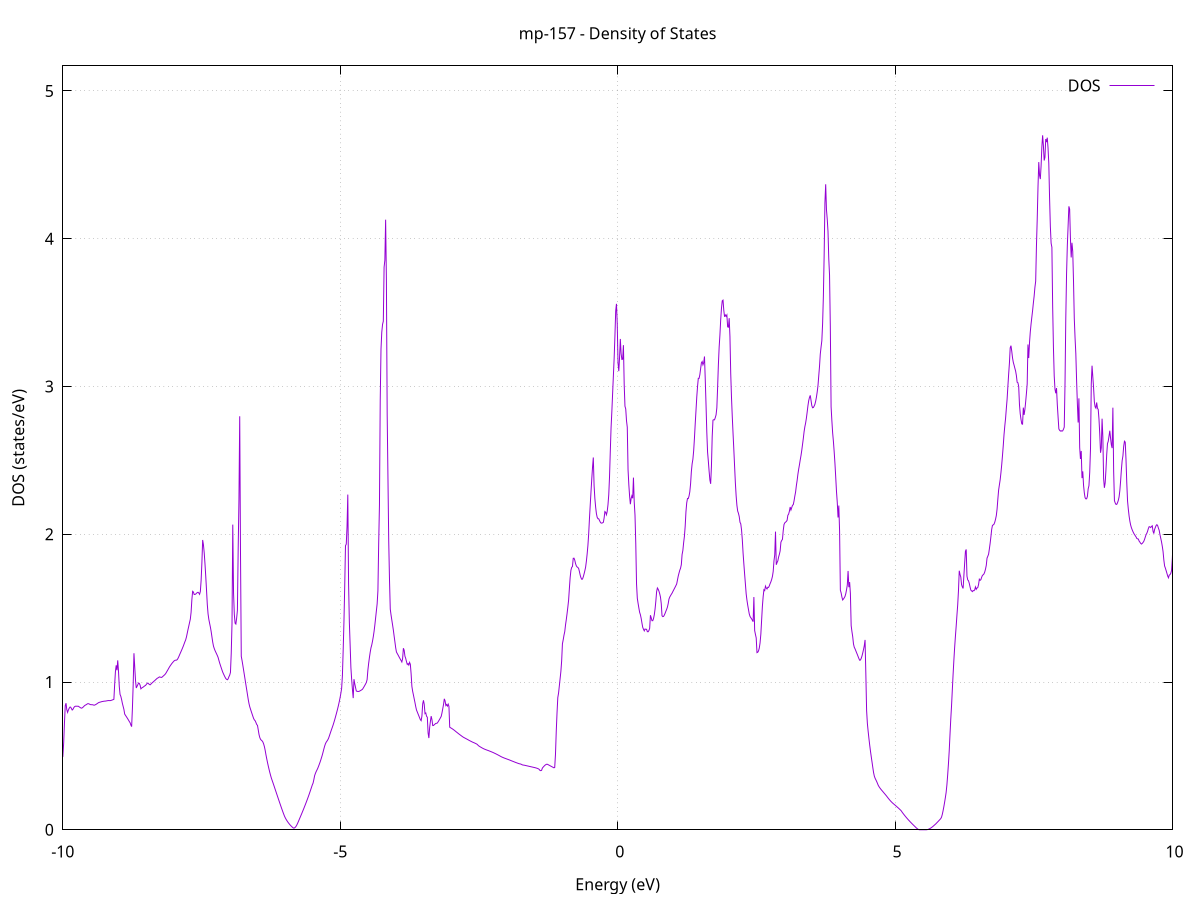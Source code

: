 set title 'mp-157 - Density of States'
set xlabel 'Energy (eV)'
set ylabel 'DOS (states/eV)'
set grid
set xrange [-10:10]
set yrange [0:5.170]
set xzeroaxis lt -1
set terminal png size 800,600
set output 'mp-157_dos_gnuplot.png'
plot '-' using 1:2 with lines title 'DOS'
-11.347200 0.000000
-11.333300 0.000000
-11.319400 0.000000
-11.305500 0.000000
-11.291600 0.000000
-11.277700 0.000000
-11.263700 0.000000
-11.249800 0.000000
-11.235900 0.000000
-11.222000 0.000000
-11.208100 0.000000
-11.194200 0.000000
-11.180300 0.000000
-11.166300 0.000000
-11.152400 0.000000
-11.138500 0.000000
-11.124600 0.000000
-11.110700 0.000000
-11.096800 0.000000
-11.082900 0.000000
-11.068900 0.000000
-11.055000 0.000000
-11.041100 0.000000
-11.027200 0.000000
-11.013300 0.000000
-10.999400 0.000000
-10.985500 0.000000
-10.971500 0.000000
-10.957600 0.000000
-10.943700 0.000000
-10.929800 0.000000
-10.915900 0.000000
-10.902000 0.000000
-10.888100 0.000000
-10.874200 0.000000
-10.860200 0.000000
-10.846300 0.000000
-10.832400 0.000000
-10.818500 0.000000
-10.804600 0.000000
-10.790700 0.000000
-10.776800 0.000000
-10.762800 0.000000
-10.748900 0.000000
-10.735000 0.000000
-10.721100 0.000000
-10.707200 0.000000
-10.693300 0.000000
-10.679400 0.000000
-10.665400 0.000000
-10.651500 0.000000
-10.637600 0.000000
-10.623700 0.000000
-10.609800 0.000000
-10.595900 0.000000
-10.582000 0.000000
-10.568000 0.000000
-10.554100 0.000000
-10.540200 0.000000
-10.526300 0.000000
-10.512400 0.000000
-10.498500 0.000000
-10.484600 0.000000
-10.470600 0.000000
-10.456700 0.000000
-10.442800 0.000000
-10.428900 0.000000
-10.415000 0.000000
-10.401100 0.000000
-10.387200 0.000000
-10.373200 0.000000
-10.359300 0.000000
-10.345400 0.000000
-10.331500 0.000000
-10.317600 0.000000
-10.303700 0.000000
-10.289800 0.000000
-10.275800 0.000000
-10.261900 0.000000
-10.248000 0.000000
-10.234100 0.000000
-10.220200 0.000000
-10.206300 0.000000
-10.192400 0.000000
-10.178400 0.000000
-10.164500 0.000000
-10.150600 0.000000
-10.136700 0.000000
-10.122800 0.000000
-10.108900 0.000000
-10.095000 0.000000
-10.081000 0.000600
-10.067100 0.074500
-10.053200 0.210400
-10.039300 0.331800
-10.025400 0.390700
-10.011500 0.434500
-9.997600 0.504500
-9.983700 0.591100
-9.969700 0.724800
-9.955800 0.839600
-9.941900 0.856700
-9.928000 0.813600
-9.914100 0.794400
-9.900200 0.808900
-9.886300 0.821400
-9.872300 0.829700
-9.858400 0.830100
-9.844500 0.820500
-9.830600 0.810500
-9.816700 0.815300
-9.802800 0.825900
-9.788900 0.832800
-9.774900 0.836000
-9.761000 0.836500
-9.747100 0.835900
-9.733200 0.836100
-9.719300 0.835900
-9.705400 0.832100
-9.691500 0.828500
-9.677500 0.825100
-9.663600 0.823000
-9.649700 0.825000
-9.635800 0.829400
-9.621900 0.834500
-9.608000 0.840000
-9.594100 0.843500
-9.580100 0.846200
-9.566200 0.849600
-9.552300 0.853100
-9.538400 0.853500
-9.524500 0.851500
-9.510600 0.848500
-9.496700 0.846700
-9.482700 0.846500
-9.468800 0.846400
-9.454900 0.845400
-9.441000 0.843500
-9.427100 0.843600
-9.413200 0.846200
-9.399300 0.849100
-9.385300 0.852600
-9.371400 0.856300
-9.357500 0.860000
-9.343600 0.862200
-9.329700 0.863600
-9.315800 0.865100
-9.301900 0.866800
-9.287900 0.868200
-9.274000 0.868900
-9.260100 0.870000
-9.246200 0.870600
-9.232300 0.870900
-9.218400 0.871800
-9.204500 0.872900
-9.190500 0.873900
-9.176600 0.874600
-9.162700 0.874400
-9.148800 0.874000
-9.134900 0.874900
-9.121000 0.876700
-9.107100 0.878600
-9.093100 0.880700
-9.079200 0.883000
-9.065300 0.982100
-9.051400 1.070400
-9.037500 1.112900
-9.023600 1.079900
-9.009700 1.146600
-8.995800 1.070200
-8.981800 0.969200
-8.967900 0.915900
-8.954000 0.903000
-8.940100 0.881500
-8.926200 0.855600
-8.912300 0.835100
-8.898400 0.814500
-8.884400 0.782900
-8.870500 0.774900
-8.856600 0.766900
-8.842700 0.758800
-8.828800 0.750500
-8.814900 0.741800
-8.801000 0.732600
-8.787000 0.724400
-8.773100 0.709100
-8.759200 0.698100
-8.745300 0.820300
-8.731400 0.982400
-8.717500 1.194700
-8.703600 1.102500
-8.689600 1.011600
-8.675700 0.959600
-8.661800 0.970900
-8.647900 0.982200
-8.634000 0.993500
-8.620100 0.990200
-8.606200 0.977900
-8.592200 0.953800
-8.578300 0.959300
-8.564400 0.962900
-8.550500 0.965800
-8.536600 0.969900
-8.522700 0.974100
-8.508800 0.976800
-8.494800 0.983900
-8.480900 0.990100
-8.467000 0.993300
-8.453100 0.988000
-8.439200 0.983100
-8.425300 0.981000
-8.411400 0.986300
-8.397400 0.991700
-8.383500 0.996400
-8.369600 1.001000
-8.355700 1.005600
-8.341800 1.010300
-8.327900 1.015100
-8.314000 1.019900
-8.300000 1.024800
-8.286100 1.027500
-8.272200 1.030900
-8.258300 1.034600
-8.244400 1.033000
-8.230500 1.031900
-8.216600 1.031300
-8.202600 1.036000
-8.188700 1.040700
-8.174800 1.045400
-8.160900 1.050200
-8.147000 1.056600
-8.133100 1.065100
-8.119200 1.074400
-8.105300 1.083200
-8.091300 1.092700
-8.077400 1.101800
-8.063500 1.109900
-8.049600 1.117300
-8.035700 1.124700
-8.021800 1.131200
-8.007900 1.137100
-7.993900 1.142900
-7.980000 1.146300
-7.966100 1.147900
-7.952200 1.147800
-7.938300 1.151400
-7.924400 1.159600
-7.910500 1.170500
-7.896500 1.183000
-7.882600 1.194900
-7.868700 1.206800
-7.854800 1.218800
-7.840900 1.231300
-7.827000 1.244100
-7.813100 1.258300
-7.799100 1.272600
-7.785200 1.285700
-7.771300 1.304600
-7.757400 1.329800
-7.743500 1.354700
-7.729600 1.378200
-7.715700 1.402000
-7.701700 1.425200
-7.687800 1.471800
-7.673900 1.556100
-7.660000 1.613900
-7.646100 1.609200
-7.632200 1.592400
-7.618300 1.592800
-7.604300 1.595200
-7.590400 1.600700
-7.576500 1.605300
-7.562600 1.607300
-7.548700 1.602300
-7.534800 1.593600
-7.520900 1.612800
-7.506900 1.687600
-7.493000 1.807800
-7.479100 1.961400
-7.465200 1.929000
-7.451300 1.874600
-7.437400 1.800700
-7.423500 1.714900
-7.409500 1.621700
-7.395600 1.524600
-7.381700 1.460700
-7.367800 1.423700
-7.353900 1.397300
-7.340000 1.371900
-7.326100 1.342000
-7.312100 1.305600
-7.298200 1.270400
-7.284300 1.243400
-7.270400 1.226800
-7.256500 1.213200
-7.242600 1.201800
-7.228700 1.190700
-7.214700 1.179100
-7.200800 1.166300
-7.186900 1.147100
-7.173000 1.129000
-7.159100 1.112600
-7.145200 1.097000
-7.131300 1.081400
-7.117400 1.066700
-7.103400 1.054700
-7.089500 1.043700
-7.075600 1.032900
-7.061700 1.023300
-7.047800 1.018300
-7.033900 1.015300
-7.020000 1.021400
-7.006000 1.035800
-6.992100 1.046100
-6.978200 1.065200
-6.964300 1.192700
-6.950400 1.394000
-6.936500 2.065500
-6.922600 1.603200
-6.908600 1.457700
-6.894700 1.397800
-6.880800 1.392200
-6.866900 1.431800
-6.853000 1.484500
-6.839100 1.897800
-6.825200 2.234700
-6.811200 2.798500
-6.797300 1.872600
-6.783400 1.174300
-6.769500 1.146000
-6.755600 1.114300
-6.741700 1.081500
-6.727800 1.048300
-6.713800 1.015200
-6.699900 0.982000
-6.686000 0.949000
-6.672100 0.915900
-6.658200 0.882800
-6.644300 0.854300
-6.630400 0.832300
-6.616400 0.815900
-6.602500 0.799800
-6.588600 0.784000
-6.574700 0.768400
-6.560800 0.753400
-6.546900 0.743500
-6.533000 0.737700
-6.519000 0.725900
-6.505100 0.712700
-6.491200 0.706600
-6.477300 0.676000
-6.463400 0.644700
-6.449500 0.624100
-6.435600 0.612100
-6.421600 0.606200
-6.407700 0.601700
-6.393800 0.594100
-6.379900 0.580800
-6.366000 0.562000
-6.352100 0.536900
-6.338200 0.507100
-6.324200 0.479900
-6.310300 0.454700
-6.296400 0.431100
-6.282500 0.408800
-6.268600 0.387400
-6.254700 0.367500
-6.240800 0.349600
-6.226900 0.334300
-6.212900 0.319100
-6.199000 0.303800
-6.185100 0.288200
-6.171200 0.272500
-6.157300 0.256900
-6.143400 0.241300
-6.129500 0.225700
-6.115500 0.210100
-6.101600 0.194600
-6.087700 0.179300
-6.073800 0.164100
-6.059900 0.149000
-6.046000 0.134200
-6.032100 0.119700
-6.018100 0.105600
-6.004200 0.092100
-5.990300 0.081000
-5.976400 0.071400
-5.962500 0.062800
-5.948600 0.054800
-5.934700 0.047400
-5.920700 0.040700
-5.906800 0.034400
-5.892900 0.028700
-5.879000 0.023300
-5.865100 0.018400
-5.851200 0.013800
-5.837300 0.011000
-5.823300 0.012600
-5.809400 0.017100
-5.795500 0.023600
-5.781600 0.033000
-5.767700 0.044000
-5.753800 0.056100
-5.739900 0.068500
-5.725900 0.080900
-5.712000 0.093300
-5.698100 0.105600
-5.684200 0.118200
-5.670300 0.131000
-5.656400 0.143900
-5.642500 0.157100
-5.628500 0.170400
-5.614600 0.184000
-5.600700 0.197800
-5.586800 0.211900
-5.572900 0.226300
-5.559000 0.241000
-5.545100 0.256400
-5.531100 0.272100
-5.517200 0.287700
-5.503300 0.303300
-5.489400 0.315600
-5.475500 0.339100
-5.461600 0.365800
-5.447700 0.381100
-5.433700 0.393600
-5.419800 0.404300
-5.405900 0.415100
-5.392000 0.428400
-5.378100 0.442200
-5.364200 0.456800
-5.350300 0.472500
-5.336300 0.489300
-5.322400 0.506700
-5.308500 0.526600
-5.294600 0.547100
-5.280700 0.565900
-5.266800 0.581700
-5.252900 0.592500
-5.239000 0.600000
-5.225000 0.608200
-5.211100 0.618500
-5.197200 0.633300
-5.183300 0.649200
-5.169400 0.664700
-5.155500 0.679800
-5.141600 0.694500
-5.127600 0.709800
-5.113700 0.726700
-5.099800 0.744300
-5.085900 0.762900
-5.072000 0.782200
-5.058100 0.801900
-5.044200 0.822600
-5.030200 0.844600
-5.016300 0.868400
-5.002400 0.894300
-4.988500 0.923600
-4.974600 0.956900
-4.960700 1.041500
-4.946800 1.214200
-4.932800 1.407300
-4.918900 1.648300
-4.905000 1.922100
-4.891100 1.933600
-4.877200 2.050500
-4.863300 2.268600
-4.849400 1.666300
-4.835400 1.405300
-4.821500 1.252700
-4.807600 1.098100
-4.793700 1.017000
-4.779800 0.949200
-4.765900 0.891000
-4.752000 1.019200
-4.738000 0.988100
-4.724100 0.963600
-4.710200 0.939300
-4.696300 0.937200
-4.682400 0.936000
-4.668500 0.936100
-4.654600 0.937700
-4.640600 0.940800
-4.626700 0.943800
-4.612800 0.947200
-4.598900 0.950800
-4.585000 0.959200
-4.571100 0.967900
-4.557200 0.977100
-4.543200 0.986600
-4.529300 0.997000
-4.515400 1.016600
-4.501500 1.080000
-4.487600 1.125900
-4.473700 1.166100
-4.459800 1.201300
-4.445800 1.231100
-4.431900 1.250300
-4.418000 1.276500
-4.404100 1.306300
-4.390200 1.341800
-4.376300 1.384100
-4.362400 1.432200
-4.348500 1.481100
-4.334500 1.529100
-4.320600 1.617600
-4.306700 1.938200
-4.292800 2.198700
-4.278900 2.907700
-4.265000 3.253300
-4.251100 3.367300
-4.237100 3.420100
-4.223200 3.442100
-4.209300 3.807200
-4.195400 3.855100
-4.181500 4.129300
-4.167600 3.723100
-4.153700 2.812500
-4.139700 2.383700
-4.125800 1.955500
-4.111900 1.692100
-4.098000 1.493000
-4.084100 1.454100
-4.070200 1.420000
-4.056300 1.386000
-4.042300 1.351100
-4.028400 1.310900
-4.014500 1.272300
-4.000600 1.232400
-3.986700 1.203100
-3.972800 1.193300
-3.958900 1.184000
-3.944900 1.174000
-3.931000 1.164000
-3.917100 1.154800
-3.903200 1.145500
-3.889300 1.135600
-3.875400 1.158500
-3.861500 1.228700
-3.847500 1.215100
-3.833600 1.174800
-3.819700 1.160000
-3.805800 1.138300
-3.791900 1.119300
-3.778000 1.124400
-3.764100 1.114800
-3.750100 1.132900
-3.736200 1.120000
-3.722300 1.056000
-3.708400 0.970600
-3.694500 0.937400
-3.680600 0.912200
-3.666700 0.886300
-3.652700 0.860800
-3.638800 0.833100
-3.624900 0.810000
-3.611000 0.797400
-3.597100 0.784100
-3.583200 0.771100
-3.569300 0.757800
-3.555300 0.744900
-3.541400 0.738500
-3.527500 0.770000
-3.513600 0.852000
-3.499700 0.876100
-3.485800 0.848900
-3.471900 0.786100
-3.458000 0.790500
-3.444000 0.768500
-3.430100 0.761600
-3.416200 0.655000
-3.402300 0.620800
-3.388400 0.691300
-3.374500 0.734200
-3.360600 0.769000
-3.346600 0.745100
-3.332700 0.705400
-3.318800 0.705600
-3.304900 0.711300
-3.291000 0.715600
-3.277100 0.719900
-3.263200 0.720500
-3.249200 0.722800
-3.235300 0.730900
-3.221400 0.739400
-3.207500 0.748500
-3.193600 0.757900
-3.179700 0.767600
-3.165800 0.791100
-3.151800 0.820000
-3.137900 0.848000
-3.124000 0.886300
-3.110100 0.872300
-3.096200 0.841000
-3.082300 0.847800
-3.068400 0.837100
-3.054400 0.850400
-3.040500 0.835300
-3.026600 0.694100
-3.012700 0.690900
-2.998800 0.687700
-2.984900 0.684400
-2.971000 0.680900
-2.957000 0.677200
-2.943100 0.673100
-2.929200 0.668900
-2.915300 0.664500
-2.901400 0.660400
-2.887500 0.656300
-2.873600 0.652200
-2.859600 0.648000
-2.845700 0.644000
-2.831800 0.640200
-2.817900 0.636400
-2.804000 0.632400
-2.790100 0.628700
-2.776200 0.625400
-2.762200 0.622600
-2.748300 0.619800
-2.734400 0.617000
-2.720500 0.614200
-2.706600 0.611400
-2.692700 0.608500
-2.678800 0.605400
-2.664800 0.602700
-2.650900 0.600000
-2.637000 0.597400
-2.623100 0.594700
-2.609200 0.592200
-2.595300 0.590100
-2.581400 0.587900
-2.567400 0.585300
-2.553500 0.582700
-2.539600 0.580200
-2.525700 0.576200
-2.511800 0.570100
-2.497900 0.566400
-2.484000 0.563000
-2.470100 0.559800
-2.456100 0.556800
-2.442200 0.553700
-2.428300 0.550900
-2.414400 0.548300
-2.400500 0.546000
-2.386600 0.543700
-2.372700 0.541700
-2.358700 0.539800
-2.344800 0.537900
-2.330900 0.536000
-2.317000 0.534000
-2.303100 0.531900
-2.289200 0.529900
-2.275300 0.527700
-2.261300 0.525500
-2.247400 0.523300
-2.233500 0.520900
-2.219600 0.518400
-2.205700 0.515900
-2.191800 0.513300
-2.177900 0.510700
-2.163900 0.507900
-2.150000 0.505200
-2.136100 0.502400
-2.122200 0.499500
-2.108300 0.496600
-2.094400 0.493800
-2.080500 0.491400
-2.066500 0.489100
-2.052600 0.486900
-2.038700 0.484800
-2.024800 0.482900
-2.010900 0.481000
-1.997000 0.479000
-1.983100 0.477100
-1.969100 0.475100
-1.955200 0.473200
-1.941300 0.471200
-1.927400 0.469100
-1.913500 0.466900
-1.899600 0.464800
-1.885700 0.462800
-1.871700 0.460700
-1.857800 0.458600
-1.843900 0.456500
-1.830000 0.454500
-1.816100 0.452600
-1.802200 0.450700
-1.788300 0.448700
-1.774300 0.447000
-1.760400 0.445900
-1.746500 0.444800
-1.732600 0.442300
-1.718700 0.439500
-1.704800 0.438000
-1.690900 0.437600
-1.676900 0.436500
-1.663000 0.435300
-1.649100 0.434100
-1.635200 0.432900
-1.621300 0.431700
-1.607400 0.430500
-1.593500 0.429300
-1.579600 0.428100
-1.565600 0.426900
-1.551700 0.425700
-1.537800 0.424500
-1.523900 0.423300
-1.510000 0.422100
-1.496100 0.420900
-1.482200 0.419600
-1.468200 0.418100
-1.454300 0.416400
-1.440400 0.414400
-1.426500 0.412100
-1.412600 0.408200
-1.398700 0.401200
-1.384800 0.400100
-1.370800 0.402300
-1.356900 0.417300
-1.343000 0.423700
-1.329100 0.429400
-1.315200 0.434900
-1.301300 0.439200
-1.287400 0.442300
-1.273400 0.443900
-1.259500 0.442000
-1.245600 0.439100
-1.231700 0.436300
-1.217800 0.433400
-1.203900 0.430600
-1.190000 0.427800
-1.176000 0.425000
-1.162100 0.422200
-1.148200 0.419400
-1.134300 0.421600
-1.120400 0.510200
-1.106500 0.665600
-1.092600 0.790600
-1.078600 0.894500
-1.064700 0.925700
-1.050800 0.974200
-1.036900 1.023000
-1.023000 1.071800
-1.009100 1.142800
-0.995200 1.258900
-0.981200 1.285400
-0.967300 1.316400
-0.953400 1.340900
-0.939500 1.386000
-0.925600 1.422300
-0.911700 1.462800
-0.897800 1.506500
-0.883800 1.554400
-0.869900 1.633000
-0.856000 1.706600
-0.842100 1.756300
-0.828200 1.775900
-0.814300 1.781700
-0.800400 1.837300
-0.786400 1.838100
-0.772500 1.824300
-0.758600 1.801000
-0.744700 1.786100
-0.730800 1.778700
-0.716900 1.775300
-0.703000 1.768700
-0.689000 1.747300
-0.675100 1.723500
-0.661200 1.705900
-0.647300 1.695400
-0.633400 1.696600
-0.619500 1.711900
-0.605600 1.730800
-0.591700 1.752300
-0.577700 1.776400
-0.563800 1.816600
-0.549900 1.865600
-0.536000 1.923400
-0.522100 2.001900
-0.508200 2.105100
-0.494300 2.196300
-0.480300 2.287600
-0.466400 2.374500
-0.452500 2.454000
-0.438600 2.519600
-0.424700 2.331000
-0.410800 2.243400
-0.396900 2.184600
-0.382900 2.140100
-0.369000 2.114900
-0.355100 2.105200
-0.341200 2.104700
-0.327300 2.093400
-0.313400 2.082700
-0.299500 2.076200
-0.285500 2.075200
-0.271600 2.077600
-0.257700 2.080700
-0.243800 2.109900
-0.229900 2.153800
-0.216000 2.148500
-0.202100 2.132000
-0.188100 2.154500
-0.174200 2.199700
-0.160300 2.267400
-0.146400 2.388500
-0.132500 2.559900
-0.118600 2.720400
-0.104700 2.829300
-0.090700 2.952100
-0.076800 3.073000
-0.062900 3.191600
-0.049000 3.342600
-0.035100 3.511100
-0.021200 3.559500
-0.007300 3.424300
0.006700 3.160300
0.020600 3.104000
0.034500 3.196200
0.048400 3.321900
0.062300 3.223300
0.076200 3.183000
0.090100 3.184600
0.104100 3.279800
0.118000 3.014400
0.131900 2.866700
0.145800 2.848000
0.159700 2.768600
0.173600 2.724500
0.187500 2.436800
0.201500 2.335200
0.215400 2.258600
0.229300 2.203300
0.243200 2.243000
0.257100 2.260400
0.271000 2.243500
0.284900 2.383300
0.298800 2.219000
0.312800 2.129100
0.326700 1.936400
0.340600 1.663200
0.354500 1.566700
0.368400 1.532400
0.382300 1.501100
0.396200 1.471900
0.410200 1.455200
0.424100 1.430500
0.438000 1.399100
0.451900 1.370600
0.465800 1.357200
0.479700 1.346300
0.493600 1.358800
0.507600 1.356700
0.521500 1.356700
0.535400 1.340700
0.549300 1.340200
0.563200 1.348300
0.577100 1.363300
0.591000 1.452100
0.605000 1.434700
0.618900 1.414900
0.632800 1.415000
0.646700 1.429000
0.660600 1.455400
0.674500 1.494300
0.688400 1.547100
0.702400 1.611900
0.716300 1.636400
0.730200 1.628000
0.744100 1.615300
0.758000 1.597700
0.771900 1.574900
0.785800 1.530900
0.799800 1.448400
0.813700 1.442600
0.827600 1.444000
0.841500 1.453100
0.855400 1.465200
0.869300 1.479100
0.883200 1.491700
0.897200 1.507200
0.911100 1.530600
0.925000 1.561300
0.938900 1.574900
0.952800 1.584200
0.966700 1.593100
0.980600 1.601300
0.994600 1.612000
1.008500 1.622200
1.022400 1.632200
1.036300 1.642300
1.050200 1.652900
1.064100 1.663800
1.078000 1.690000
1.092000 1.716800
1.105900 1.737300
1.119800 1.756300
1.133700 1.770300
1.147600 1.794300
1.161500 1.862900
1.175400 1.890500
1.189400 1.942900
1.203300 1.986300
1.217200 2.054000
1.231100 2.152600
1.245000 2.212400
1.258900 2.242300
1.272800 2.241600
1.286700 2.258700
1.300700 2.287600
1.314600 2.341800
1.328500 2.424200
1.342400 2.476400
1.356300 2.508100
1.370200 2.565600
1.384100 2.650100
1.398100 2.747300
1.412000 2.837400
1.425900 2.928400
1.439800 2.999700
1.453700 3.055300
1.467600 3.055100
1.481500 3.079600
1.495500 3.120400
1.509400 3.159800
1.523300 3.168800
1.537200 3.146700
1.551100 3.161300
1.565000 3.203200
1.578900 3.048800
1.592900 2.877200
1.606800 2.691900
1.620700 2.556100
1.634600 2.494600
1.648500 2.426700
1.662400 2.368000
1.676300 2.341400
1.690300 2.458800
1.704200 2.661400
1.718100 2.772300
1.732000 2.775400
1.745900 2.774500
1.759800 2.789600
1.773700 2.807800
1.787700 2.855500
1.801600 2.992100
1.815500 3.146900
1.829400 3.265600
1.843300 3.349600
1.857200 3.451500
1.871100 3.528600
1.885100 3.579900
1.899000 3.584600
1.912900 3.516100
1.926800 3.472100
1.940700 3.484200
1.954600 3.475000
1.968500 3.484600
1.982500 3.403700
1.996400 3.401500
2.010300 3.462600
2.024200 3.337300
2.038100 3.087100
2.052000 2.924400
2.065900 2.796700
2.079900 2.682500
2.093800 2.573900
2.107700 2.460400
2.121600 2.348700
2.135500 2.260900
2.149400 2.196100
2.163300 2.157100
2.177200 2.141800
2.191200 2.119900
2.205100 2.081300
2.219000 2.070800
2.232900 2.029800
2.246800 1.963100
2.260700 1.872700
2.274600 1.799400
2.288600 1.730100
2.302500 1.664100
2.316400 1.596600
2.330300 1.554300
2.344200 1.520200
2.358100 1.490200
2.372000 1.460900
2.386000 1.444000
2.399900 1.435200
2.413800 1.428000
2.427700 1.418100
2.441600 1.408500
2.455500 1.575100
2.469400 1.348500
2.483400 1.322200
2.497300 1.298500
2.511200 1.198900
2.525100 1.201500
2.539000 1.210700
2.552900 1.229900
2.566800 1.264900
2.580800 1.323800
2.594700 1.417800
2.608600 1.511400
2.622500 1.577800
2.636400 1.624500
2.650300 1.619000
2.664200 1.649000
2.678200 1.636200
2.692100 1.629900
2.706000 1.641000
2.719900 1.640200
2.733800 1.651200
2.747700 1.665800
2.761600 1.678000
2.775600 1.693600
2.789500 1.714300
2.803400 1.748400
2.817300 1.819100
2.831200 1.860700
2.845100 2.017800
2.859000 1.793700
2.873000 1.808700
2.886900 1.819900
2.900800 1.845600
2.914700 1.864100
2.928600 1.887200
2.942500 1.946300
2.956400 1.957800
2.970400 1.965700
2.984300 2.024100
2.998200 2.065700
3.012100 2.077100
3.026000 2.081900
3.039900 2.086400
3.053800 2.094200
3.067800 2.128600
3.081700 2.136400
3.095600 2.156600
3.109500 2.184400
3.123400 2.164300
3.137300 2.180200
3.151200 2.196000
3.165100 2.200300
3.179100 2.225400
3.193000 2.257400
3.206900 2.285400
3.220800 2.328500
3.234700 2.363800
3.248600 2.405900
3.262500 2.440000
3.276500 2.469900
3.290400 2.502700
3.304300 2.532200
3.318200 2.567500
3.332100 2.607300
3.346000 2.647500
3.359900 2.693200
3.373900 2.727300
3.387800 2.752500
3.401700 2.785700
3.415600 2.826400
3.429500 2.869700
3.443400 2.904200
3.457300 2.925800
3.471300 2.940000
3.485200 2.906400
3.499100 2.871400
3.513000 2.856200
3.526900 2.857700
3.540800 2.867000
3.554700 2.879000
3.568700 2.900300
3.582600 2.927900
3.596500 2.963100
3.610400 3.005100
3.624300 3.071300
3.638200 3.136100
3.652100 3.219400
3.666100 3.266500
3.680000 3.309600
3.693900 3.425000
3.707800 3.609600
3.721700 3.885100
3.735600 4.242100
3.749500 4.368800
3.763500 4.196800
3.777400 4.133300
3.791300 4.049200
3.805200 3.864200
3.819100 3.753400
3.833000 3.405700
3.846900 2.862900
3.860900 2.768700
3.874800 2.686400
3.888700 2.628200
3.902600 2.557900
3.916500 2.479200
3.930400 2.386300
3.944300 2.288400
3.958300 2.215200
3.972200 2.113600
3.986100 2.194300
4.000000 2.022000
4.013900 1.621500
4.027800 1.603000
4.041700 1.575300
4.055600 1.555300
4.069600 1.561800
4.083500 1.569400
4.097400 1.579200
4.111300 1.597200
4.125200 1.624300
4.139100 1.657000
4.153000 1.751500
4.167000 1.641800
4.180900 1.676300
4.194800 1.600000
4.208700 1.381800
4.222600 1.341600
4.236500 1.307100
4.250400 1.258000
4.264400 1.235400
4.278300 1.224900
4.292200 1.211800
4.306100 1.198600
4.320000 1.185800
4.333900 1.172400
4.347800 1.158900
4.361800 1.147400
4.375700 1.148600
4.389600 1.159800
4.403500 1.175800
4.417400 1.196700
4.431300 1.220000
4.445200 1.245900
4.459200 1.284900
4.473100 1.055500
4.487000 0.806700
4.500900 0.719300
4.514800 0.666400
4.528700 0.618100
4.542600 0.573400
4.556600 0.532400
4.570500 0.495000
4.584400 0.459100
4.598300 0.422600
4.612200 0.387900
4.626100 0.363100
4.640000 0.348800
4.654000 0.338000
4.667900 0.327100
4.681800 0.314700
4.695700 0.301800
4.709600 0.292500
4.723500 0.284700
4.737400 0.277500
4.751400 0.271000
4.765300 0.264800
4.779200 0.258700
4.793100 0.252400
4.807000 0.246200
4.820900 0.240100
4.834800 0.233800
4.848800 0.227300
4.862700 0.220400
4.876600 0.213700
4.890500 0.207200
4.904400 0.201000
4.918300 0.195100
4.932200 0.189600
4.946200 0.184300
4.960100 0.179400
4.974000 0.175000
4.987900 0.170600
5.001800 0.166100
5.015700 0.161600
5.029600 0.157000
5.043500 0.152400
5.057500 0.147700
5.071400 0.142900
5.085300 0.137900
5.099200 0.133000
5.113100 0.127300
5.127000 0.119400
5.140900 0.112200
5.154900 0.105400
5.168800 0.098700
5.182700 0.092200
5.196600 0.085900
5.210500 0.079700
5.224400 0.073700
5.238300 0.067800
5.252300 0.062100
5.266200 0.056500
5.280100 0.051000
5.294000 0.045600
5.307900 0.040300
5.321800 0.035100
5.335700 0.030000
5.349700 0.024900
5.363600 0.019700
5.377500 0.014600
5.391400 0.010000
5.405300 0.005800
5.419200 0.002300
5.433100 0.000300
5.447100 0.000000
5.461000 0.000000
5.474900 0.000000
5.488800 0.000000
5.502700 0.000000
5.516600 0.000000
5.530500 0.000000
5.544500 0.000000
5.558400 0.000000
5.572300 0.000400
5.586200 0.001500
5.600100 0.003300
5.614000 0.005700
5.627900 0.008400
5.641900 0.011500
5.655800 0.015000
5.669700 0.018900
5.683600 0.023100
5.697500 0.027700
5.711400 0.032400
5.725300 0.036900
5.739300 0.042000
5.753200 0.047500
5.767100 0.052900
5.781000 0.058400
5.794900 0.064000
5.808800 0.069600
5.822700 0.075400
5.836700 0.084900
5.850600 0.103200
5.864500 0.127300
5.878400 0.154700
5.892300 0.184800
5.906200 0.217400
5.920100 0.252400
5.934000 0.303200
5.948000 0.371200
5.961900 0.446500
5.975800 0.533100
5.989700 0.642800
6.003600 0.747500
6.017500 0.837100
6.031400 0.944000
6.045400 1.049100
6.059300 1.144300
6.073200 1.231200
6.087100 1.306700
6.101000 1.376800
6.114900 1.451900
6.128800 1.522200
6.142800 1.619500
6.156700 1.753200
6.170600 1.728200
6.184500 1.711000
6.198400 1.658700
6.212300 1.643700
6.226200 1.633400
6.240200 1.719900
6.254100 1.804300
6.268000 1.884700
6.281900 1.897200
6.295800 1.716600
6.309700 1.691000
6.323600 1.685200
6.337600 1.667300
6.351500 1.643400
6.365400 1.622200
6.379300 1.616900
6.393200 1.611800
6.407100 1.618900
6.421000 1.617700
6.435000 1.623800
6.448900 1.643600
6.462800 1.627900
6.476700 1.636200
6.490600 1.639400
6.504500 1.659200
6.518400 1.695700
6.532400 1.688300
6.546300 1.692400
6.560200 1.708500
6.574100 1.721400
6.588000 1.725800
6.601900 1.731400
6.615800 1.744400
6.629800 1.764000
6.643700 1.789500
6.657600 1.838700
6.671500 1.851100
6.685400 1.865100
6.699300 1.900200
6.713200 1.938500
6.727200 1.983700
6.741100 2.032200
6.755000 2.060100
6.768900 2.063300
6.782800 2.068000
6.796700 2.081500
6.810600 2.101300
6.824600 2.126300
6.838500 2.170700
6.852400 2.238300
6.866300 2.299100
6.880200 2.334200
6.894100 2.368800
6.908000 2.416400
6.921900 2.469700
6.935900 2.533000
6.949800 2.599300
6.963700 2.674300
6.977600 2.733400
6.991500 2.784300
7.005400 2.852000
7.019300 2.914800
7.033300 3.002500
7.047200 3.084600
7.061100 3.159300
7.075000 3.261700
7.088900 3.276300
7.102800 3.239200
7.116700 3.193800
7.130700 3.164000
7.144600 3.144900
7.158500 3.124200
7.172400 3.104800
7.186300 3.074400
7.200200 3.028900
7.214100 3.025400
7.228100 3.000100
7.242000 2.877900
7.255900 2.814400
7.269800 2.776600
7.283700 2.747100
7.297600 2.745100
7.311500 2.857200
7.325500 2.808000
7.339400 2.843200
7.353300 2.894700
7.367200 2.953200
7.381100 3.017300
7.395000 3.284300
7.408900 3.192700
7.422900 3.296300
7.436800 3.368400
7.450700 3.422100
7.464600 3.468700
7.478500 3.513500
7.492400 3.564700
7.506300 3.611000
7.520300 3.670500
7.534200 3.712600
7.548100 3.951800
7.562000 4.132300
7.575900 4.350400
7.589800 4.518700
7.603700 4.429600
7.617700 4.403800
7.631600 4.491300
7.645500 4.621300
7.659400 4.700300
7.673300 4.630000
7.687200 4.529700
7.701100 4.550500
7.715100 4.674800
7.729000 4.654300
7.742900 4.684100
7.756800 4.614700
7.770700 4.508600
7.784600 4.276100
7.798500 4.084000
7.812400 3.969900
7.826400 3.942200
7.840300 3.539500
7.854200 3.264700
7.868100 3.073100
7.882000 2.981800
7.895900 2.954200
7.909800 2.989400
7.923800 2.878300
7.937700 2.795000
7.951600 2.713200
7.965500 2.703800
7.979400 2.698300
7.993300 2.700800
8.007200 2.697600
8.021200 2.700300
8.035100 2.710600
8.049000 2.725200
8.062900 3.021900
8.076800 3.461800
8.090700 3.760600
8.104600 3.954800
8.118600 4.086200
8.132500 4.219300
8.146400 4.200600
8.160300 4.003100
8.174200 3.873400
8.188100 3.972800
8.202000 3.914600
8.216000 3.712100
8.229900 3.460700
8.243800 3.329500
8.257700 3.221800
8.271600 3.040600
8.285500 2.884700
8.299400 2.756400
8.313400 2.919800
8.327300 2.587600
8.341200 2.509600
8.355100 2.563600
8.369000 2.380100
8.382900 2.425500
8.396800 2.332000
8.410800 2.280200
8.424700 2.247000
8.438600 2.239600
8.452500 2.240000
8.466400 2.256500
8.480300 2.307500
8.494200 2.328800
8.508200 2.419300
8.522100 2.579100
8.536000 3.017500
8.549900 3.141000
8.563800 3.066600
8.577700 2.991300
8.591600 2.895900
8.605600 2.862000
8.619500 2.853400
8.633400 2.891800
8.647300 2.853400
8.661200 2.844900
8.675100 2.779200
8.689000 2.679400
8.703000 2.551600
8.716900 2.585100
8.730800 2.782100
8.744700 2.658400
8.758600 2.376600
8.772500 2.314300
8.786400 2.347200
8.800300 2.432700
8.814300 2.539400
8.828200 2.613500
8.842100 2.629800
8.856000 2.664200
8.869900 2.700600
8.883800 2.650200
8.897700 2.605500
8.911700 2.583200
8.925600 2.856800
8.939500 2.424900
8.953400 2.227400
8.967300 2.212200
8.981200 2.202400
8.995100 2.202400
9.009100 2.213000
9.023000 2.228900
9.036900 2.251800
9.050800 2.294800
9.064700 2.360100
9.078600 2.435900
9.092500 2.497500
9.106500 2.530300
9.120400 2.595700
9.134300 2.629900
9.148200 2.623500
9.162100 2.504800
9.176000 2.347800
9.189900 2.224800
9.203900 2.169200
9.217800 2.123500
9.231700 2.088700
9.245600 2.062400
9.259500 2.044200
9.273400 2.030300
9.287300 2.017900
9.301300 2.006900
9.315200 1.998100
9.329100 1.990200
9.343000 1.982300
9.356900 1.971700
9.370800 1.968900
9.384700 1.967400
9.398700 1.953600
9.412600 1.946600
9.426500 1.938600
9.440400 1.933700
9.454300 1.937900
9.468200 1.944200
9.482100 1.951800
9.496100 1.965300
9.510000 1.981600
9.523900 1.997300
9.537800 2.007100
9.551700 2.021300
9.565600 2.039600
9.579500 2.051400
9.593500 2.049700
9.607400 2.045400
9.621300 2.052700
9.635200 2.057300
9.649100 2.020800
9.663000 2.004700
9.676900 2.032000
9.690800 2.046500
9.704800 2.059100
9.718700 2.065000
9.732600 2.058200
9.746500 2.041300
9.760400 2.026300
9.774300 1.997000
9.788200 1.973100
9.802200 1.948400
9.816100 1.918600
9.830000 1.882400
9.843900 1.825700
9.857800 1.785300
9.871700 1.770900
9.885600 1.753600
9.899600 1.735600
9.913500 1.717500
9.927400 1.705400
9.941300 1.723600
9.955200 1.726700
9.969100 1.735300
9.983000 1.754400
9.997000 1.834300
10.010900 1.958700
10.024800 2.086100
10.038700 2.123600
10.052600 2.160100
10.066500 2.188700
10.080400 2.229500
10.094400 2.261800
10.108300 2.284700
10.122200 2.310400
10.136100 2.339600
10.150000 2.376200
10.163900 2.428700
10.177800 2.515400
10.191800 2.576300
10.205700 2.587100
10.219600 2.615500
10.233500 2.653200
10.247400 2.653400
10.261300 2.637900
10.275200 2.745600
10.289200 2.870900
10.303100 2.904200
10.317000 2.852300
10.330900 2.757200
10.344800 2.645100
10.358700 2.529000
10.372600 2.407700
10.386600 2.285400
10.400500 2.158000
10.414400 2.064400
10.428300 1.974100
10.442200 1.903400
10.456100 1.843200
10.470000 1.784500
10.484000 1.728500
10.497900 1.678000
10.511800 1.638700
10.525700 1.600500
10.539600 1.548300
10.553500 1.495700
10.567400 1.446000
10.581400 1.412700
10.595300 1.395700
10.609200 1.381700
10.623100 1.369900
10.637000 1.362200
10.650900 1.310300
10.664800 1.311800
10.678700 1.328400
10.692700 1.357900
10.706600 1.350200
10.720500 1.354100
10.734400 1.367200
10.748300 1.365400
10.762200 1.345400
10.776100 1.351100
10.790100 1.364500
10.804000 1.389700
10.817900 1.410600
10.831800 1.424400
10.845700 1.439200
10.859600 1.511700
10.873500 1.562500
10.887500 1.627600
10.901400 1.714600
10.915300 1.745500
10.929200 1.682400
10.943100 1.603500
10.957000 1.584700
10.970900 1.545600
10.984900 1.509800
10.998800 1.510000
11.012700 1.489300
11.026600 1.470100
11.040500 1.455900
11.054400 1.442900
11.068300 1.437400
11.082300 1.434200
11.096200 1.434400
11.110100 1.440800
11.124000 1.443200
11.137900 1.452400
11.151800 1.469100
11.165700 1.487200
11.179700 1.511000
11.193600 1.542500
11.207500 1.578000
11.221400 1.615700
11.235300 1.657300
11.249200 1.709900
11.263100 1.762400
11.277100 1.811600
11.291000 1.911900
11.304900 1.908000
11.318800 1.944000
11.332700 1.988000
11.346600 2.038600
11.360500 2.082100
11.374500 2.215900
11.388400 2.337000
11.402300 2.569200
11.416200 2.715600
11.430100 2.819100
11.444000 2.866400
11.457900 2.950500
11.471900 3.056500
11.485800 3.142400
11.499700 3.116300
11.513600 3.318300
11.527500 3.259700
11.541400 3.310300
11.555300 3.303600
11.569200 3.210700
11.583200 3.115500
11.597100 2.993300
11.611000 2.901300
11.624900 2.894900
11.638800 2.890600
11.652700 2.897900
11.666600 2.893100
11.680600 2.920400
11.694500 3.026500
11.708400 3.167800
11.722300 3.279500
11.736200 3.389900
11.750100 3.513300
11.764000 3.541000
11.778000 3.615800
11.791900 3.679800
11.805800 3.700300
11.819700 3.650900
11.833600 3.551100
11.847500 3.439900
11.861400 3.636100
11.875400 3.419700
11.889300 3.277600
11.903200 3.244400
11.917100 3.209900
11.931000 3.330000
11.944900 3.488500
11.958800 3.441800
11.972800 3.475300
11.986700 3.432100
12.000600 3.437500
12.014500 3.473300
12.028400 3.537800
12.042300 3.561000
12.056200 3.501600
12.070200 3.416000
12.084100 3.349600
12.098000 3.300300
12.111900 3.192400
12.125800 3.148900
12.139700 3.115900
12.153600 3.095000
12.167600 2.974900
12.181500 2.883400
12.195400 2.800300
12.209300 2.713600
12.223200 2.490300
12.237100 2.450600
12.251000 2.414200
12.265000 2.374400
12.278900 2.349700
12.292800 2.314200
12.306700 2.261000
12.320600 2.168800
12.334500 2.085900
12.348400 2.035700
12.362400 1.991700
12.376300 1.948000
12.390200 1.899500
12.404100 1.853900
12.418000 1.812900
12.431900 1.776700
12.445800 1.752400
12.459800 1.752300
12.473700 1.783100
12.487600 1.804200
12.501500 1.814900
12.515400 1.814700
12.529300 1.817000
12.543200 1.823000
12.557100 1.831800
12.571100 1.854800
12.585000 1.893800
12.598900 1.881900
12.612800 1.903400
12.626700 1.947800
12.640600 2.001900
12.654500 2.076400
12.668500 2.167100
12.682400 2.271900
12.696300 2.339000
12.710200 2.432300
12.724100 2.517100
12.738000 2.554800
12.751900 2.576300
12.765900 2.607200
12.779800 2.658400
12.793700 2.691900
12.807600 2.731400
12.821500 2.788300
12.835400 2.806300
12.849300 2.821700
12.863300 2.871800
12.877200 2.962200
12.891100 3.056100
12.905000 3.141500
12.918900 3.212100
12.932800 3.293600
12.946700 3.378500
12.960700 3.498500
12.974600 3.549400
12.988500 3.577500
13.002400 3.518900
13.016300 3.499900
13.030200 3.466100
13.044100 3.388600
13.058100 3.358900
13.072000 3.344600
13.085900 3.333600
13.099800 3.323400
13.113700 3.319300
13.127600 3.347800
13.141500 3.318000
13.155500 3.313900
13.169400 3.297500
13.183300 3.317700
13.197200 3.184300
13.211100 2.978200
13.225000 2.841400
13.238900 2.731800
13.252900 2.668900
13.266800 2.594900
13.280700 2.545100
13.294600 2.511000
13.308500 2.483800
13.322400 2.445800
13.336300 2.418200
13.350300 2.404100
13.364200 2.404900
13.378100 2.392100
13.392000 2.374000
13.405900 2.347600
13.419800 2.280500
13.433700 2.215900
13.447600 2.147500
13.461600 2.081100
13.475500 2.021700
13.489400 1.961200
13.503300 1.900100
13.517200 1.853700
13.531100 1.814700
13.545000 1.797900
13.559000 1.706000
13.572900 1.612200
13.586800 1.548500
13.600700 1.482800
13.614600 1.421300
13.628500 1.370500
13.642400 1.334300
13.656400 1.302200
13.670300 1.272500
13.684200 1.246300
13.698100 1.222000
13.712000 1.199600
13.725900 1.178600
13.739800 1.158800
13.753800 1.140800
13.767700 1.124000
13.781600 1.107800
13.795500 1.093000
13.809400 1.067900
13.823300 1.046500
13.837200 1.031700
13.851200 1.017100
13.865100 1.003300
13.879000 0.994200
13.892900 0.988200
13.906800 0.984500
13.920700 0.989200
13.934600 0.993100
13.948600 0.993900
13.962500 0.992000
13.976400 0.986700
13.990300 0.979000
14.004200 0.970700
14.018100 0.960100
14.032000 0.952400
14.046000 0.948100
14.059900 0.946200
14.073800 0.945200
14.087700 0.945500
14.101600 0.952900
14.115500 0.956100
14.129400 0.959700
14.143400 0.964700
14.157300 0.973300
14.171200 0.988800
14.185100 0.980400
14.199000 0.973800
14.212900 0.970400
14.226800 0.967000
14.240800 0.954100
14.254700 0.948900
14.268600 0.944800
14.282500 0.939000
14.296400 0.929500
14.310300 0.917700
14.324200 0.908600
14.338200 0.914200
14.352100 0.861900
14.366000 0.833400
14.379900 0.803300
14.393800 0.762800
14.407700 0.721900
14.421600 0.683400
14.435500 0.645500
14.449500 0.616300
14.463400 0.589800
14.477300 0.566300
14.491200 0.547700
14.505100 0.528700
14.519000 0.511100
14.532900 0.499100
14.546900 0.493300
14.560800 0.493200
14.574700 0.494300
14.588600 0.496600
14.602500 0.500000
14.616400 0.504200
14.630300 0.509300
14.644300 0.526000
14.658200 0.536200
14.672100 0.545600
14.686000 0.548100
14.699900 0.557400
14.713800 0.563200
14.727700 0.584900
14.741700 0.550700
14.755600 0.535600
14.769500 0.535800
14.783400 0.534100
14.797300 0.529500
14.811200 0.522200
14.825100 0.512100
14.839100 0.498800
14.853000 0.478600
14.866900 0.449200
14.880800 0.415600
14.894700 0.382700
14.908600 0.350300
14.922500 0.319500
14.936500 0.290600
14.950400 0.263800
14.964300 0.241000
14.978200 0.221000
14.992100 0.200800
15.006000 0.180300
15.019900 0.159600
15.033900 0.138500
15.047800 0.109900
15.061700 0.076700
15.075600 0.061100
15.089500 0.047100
15.103400 0.034800
15.117300 0.024500
15.131300 0.016200
15.145200 0.010200
15.159100 0.006200
15.173000 0.003500
15.186900 0.001600
15.200800 0.000400
15.214700 0.000000
15.228700 0.000000
15.242600 0.000000
15.256500 0.000000
15.270400 0.000000
15.284300 0.000000
15.298200 0.000000
15.312100 0.000000
15.326000 0.000000
15.340000 0.000000
15.353900 0.000000
15.367800 0.000000
15.381700 0.000000
15.395600 0.000000
15.409500 0.000000
15.423400 0.000000
15.437400 0.000000
15.451300 0.000000
15.465200 0.000000
15.479100 0.000000
15.493000 0.000000
15.506900 0.000000
15.520800 0.000000
15.534800 0.000000
15.548700 0.000000
15.562600 0.000000
15.576500 0.000000
15.590400 0.000000
15.604300 0.000000
15.618200 0.000000
15.632200 0.000000
15.646100 0.000000
15.660000 0.000000
15.673900 0.000000
15.687800 0.000000
15.701700 0.000000
15.715600 0.000000
15.729600 0.000000
15.743500 0.000000
15.757400 0.000000
15.771300 0.000000
15.785200 0.000000
15.799100 0.000000
15.813000 0.000000
15.827000 0.000000
15.840900 0.000000
15.854800 0.000000
15.868700 0.000000
15.882600 0.000000
15.896500 0.000000
15.910400 0.000000
15.924400 0.000000
15.938300 0.000000
15.952200 0.000000
15.966100 0.000000
15.980000 0.000000
15.993900 0.000000
16.007800 0.000000
16.021800 0.000000
16.035700 0.000000
16.049600 0.000000
16.063500 0.000000
16.077400 0.000000
16.091300 0.000000
16.105200 0.000000
16.119200 0.000000
16.133100 0.000000
16.147000 0.000000
16.160900 0.000000
16.174800 0.000000
16.188700 0.000000
16.202600 0.000000
16.216600 0.000000
16.230500 0.000000
16.244400 0.000000
16.258300 0.000000
16.272200 0.000000
16.286100 0.000000
16.300000 0.000000
16.313900 0.000000
16.327900 0.000000
16.341800 0.000000
16.355700 0.000000
16.369600 0.000000
16.383500 0.000000
16.397400 0.000000
16.411300 0.000000
16.425300 0.000000
16.439200 0.000000
16.453100 0.000000
16.467000 0.000000
16.480900 0.000000
e
